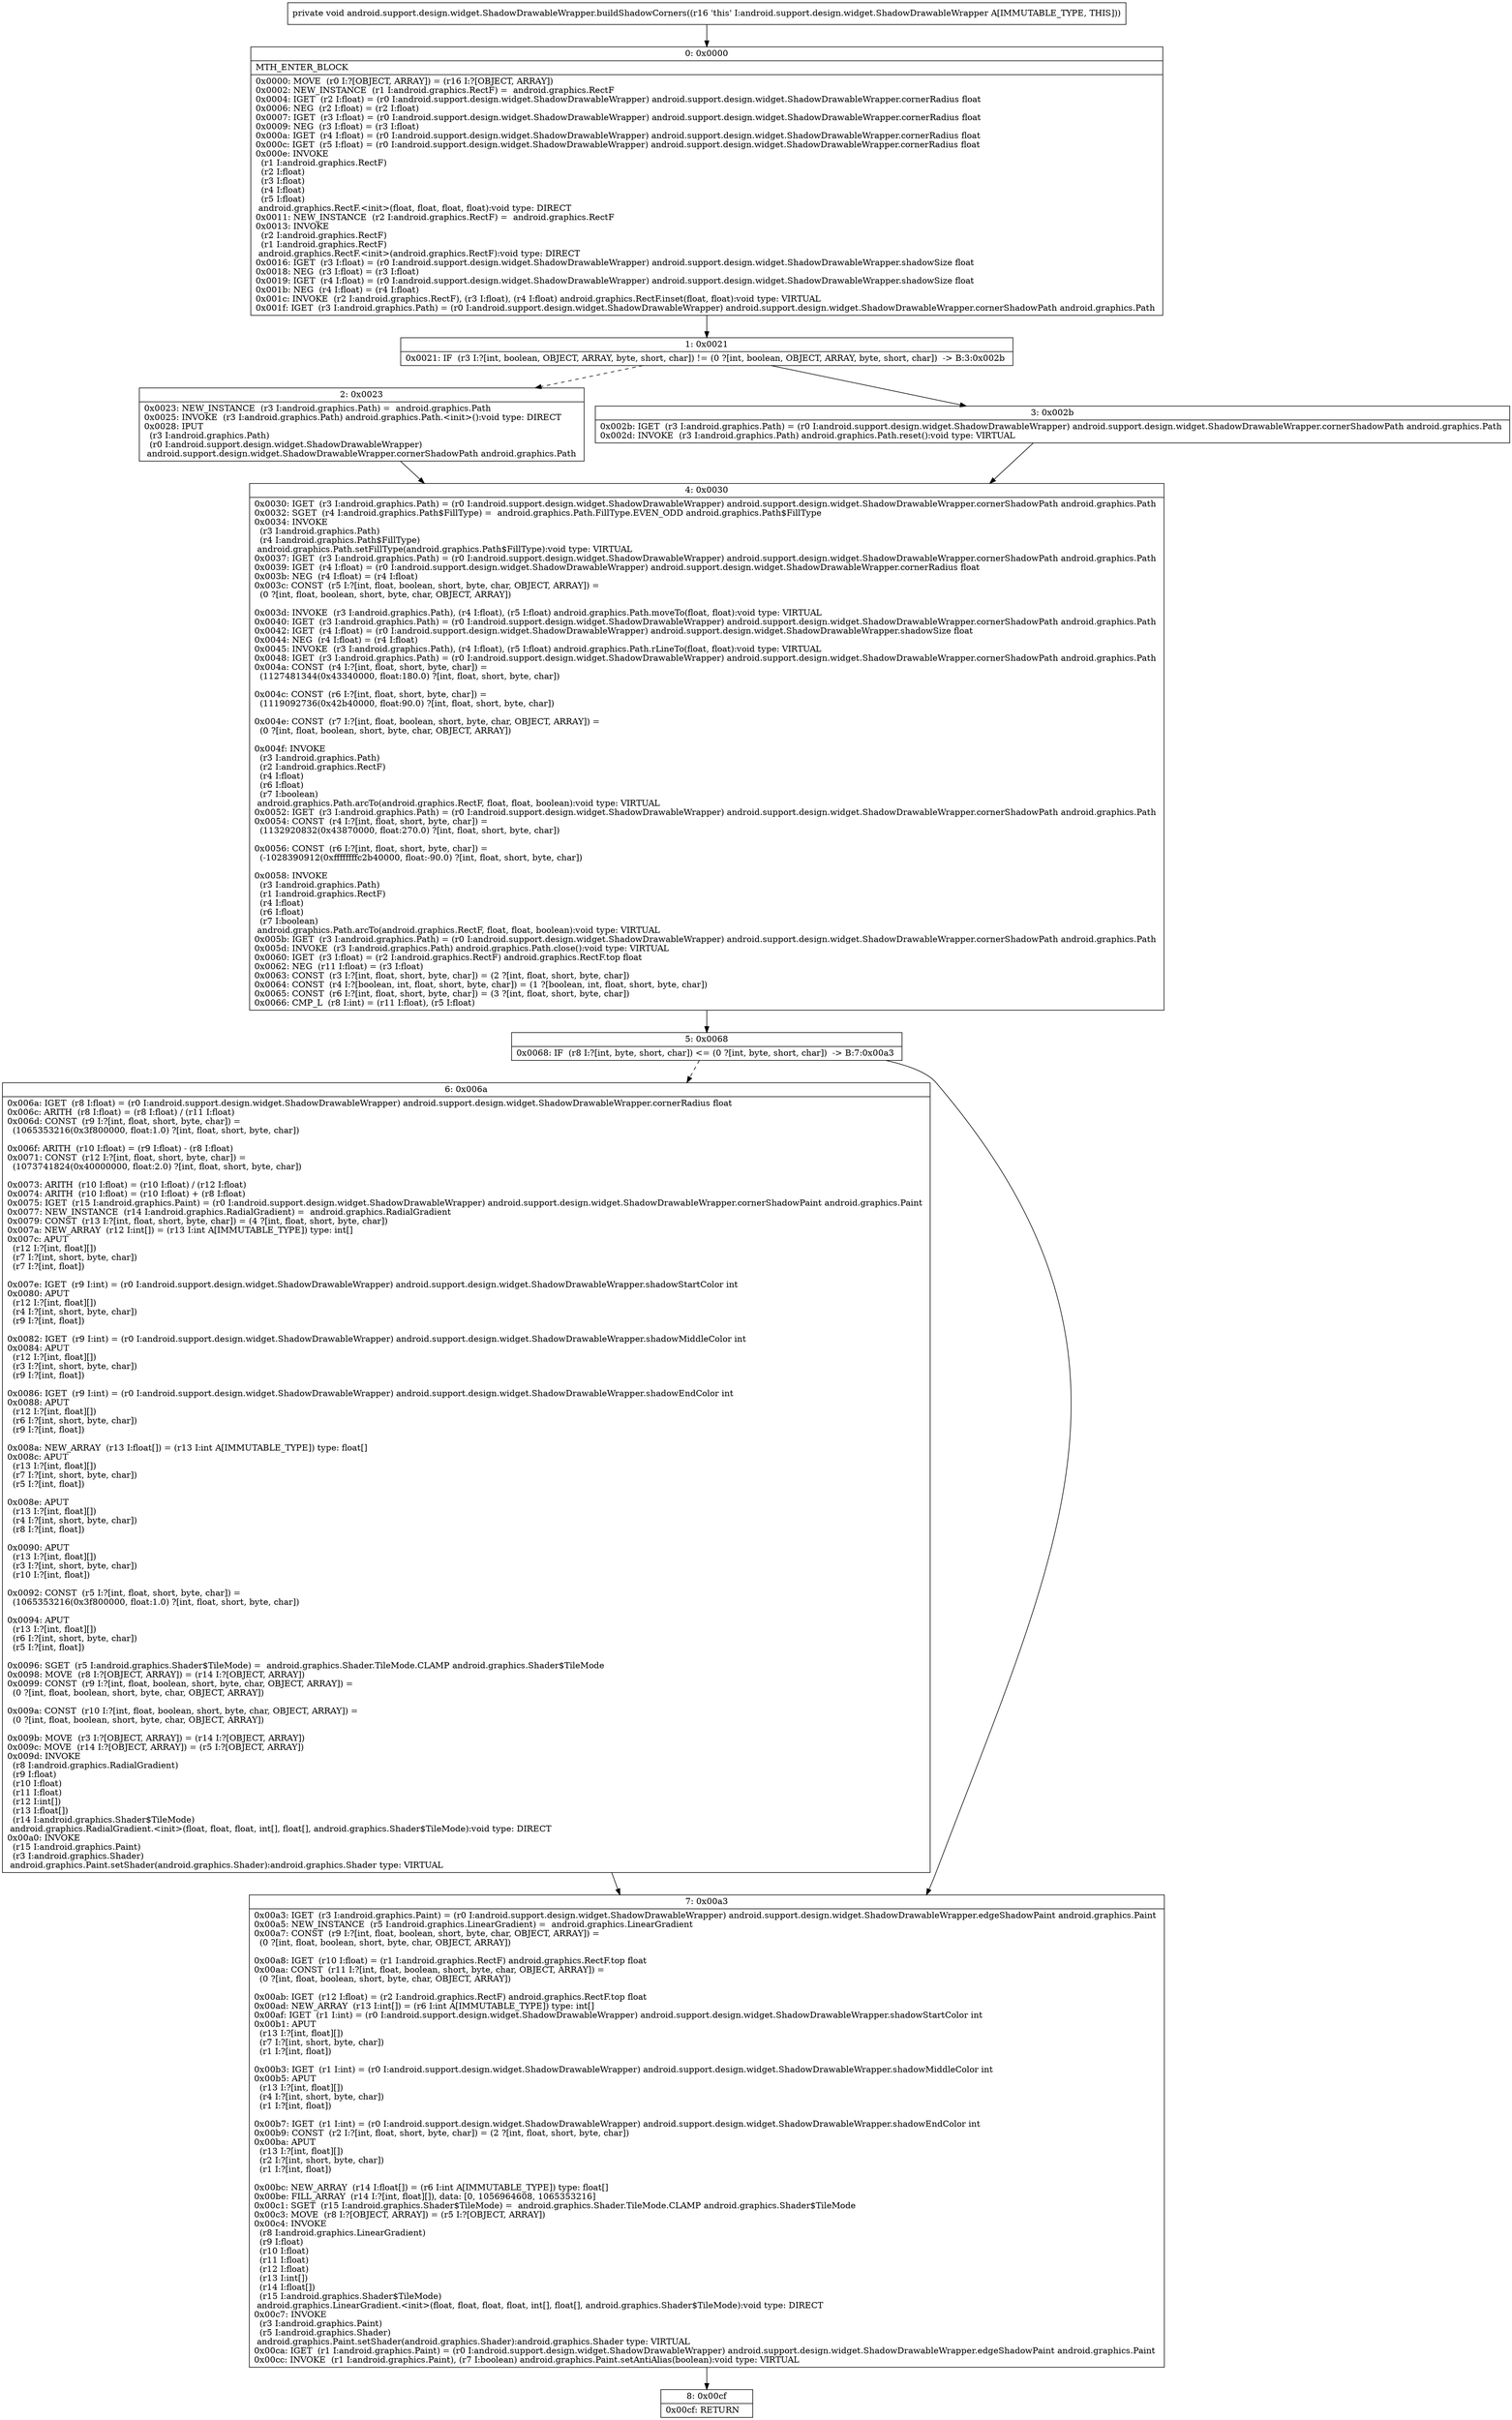 digraph "CFG forandroid.support.design.widget.ShadowDrawableWrapper.buildShadowCorners()V" {
Node_0 [shape=record,label="{0\:\ 0x0000|MTH_ENTER_BLOCK\l|0x0000: MOVE  (r0 I:?[OBJECT, ARRAY]) = (r16 I:?[OBJECT, ARRAY]) \l0x0002: NEW_INSTANCE  (r1 I:android.graphics.RectF) =  android.graphics.RectF \l0x0004: IGET  (r2 I:float) = (r0 I:android.support.design.widget.ShadowDrawableWrapper) android.support.design.widget.ShadowDrawableWrapper.cornerRadius float \l0x0006: NEG  (r2 I:float) = (r2 I:float) \l0x0007: IGET  (r3 I:float) = (r0 I:android.support.design.widget.ShadowDrawableWrapper) android.support.design.widget.ShadowDrawableWrapper.cornerRadius float \l0x0009: NEG  (r3 I:float) = (r3 I:float) \l0x000a: IGET  (r4 I:float) = (r0 I:android.support.design.widget.ShadowDrawableWrapper) android.support.design.widget.ShadowDrawableWrapper.cornerRadius float \l0x000c: IGET  (r5 I:float) = (r0 I:android.support.design.widget.ShadowDrawableWrapper) android.support.design.widget.ShadowDrawableWrapper.cornerRadius float \l0x000e: INVOKE  \l  (r1 I:android.graphics.RectF)\l  (r2 I:float)\l  (r3 I:float)\l  (r4 I:float)\l  (r5 I:float)\l android.graphics.RectF.\<init\>(float, float, float, float):void type: DIRECT \l0x0011: NEW_INSTANCE  (r2 I:android.graphics.RectF) =  android.graphics.RectF \l0x0013: INVOKE  \l  (r2 I:android.graphics.RectF)\l  (r1 I:android.graphics.RectF)\l android.graphics.RectF.\<init\>(android.graphics.RectF):void type: DIRECT \l0x0016: IGET  (r3 I:float) = (r0 I:android.support.design.widget.ShadowDrawableWrapper) android.support.design.widget.ShadowDrawableWrapper.shadowSize float \l0x0018: NEG  (r3 I:float) = (r3 I:float) \l0x0019: IGET  (r4 I:float) = (r0 I:android.support.design.widget.ShadowDrawableWrapper) android.support.design.widget.ShadowDrawableWrapper.shadowSize float \l0x001b: NEG  (r4 I:float) = (r4 I:float) \l0x001c: INVOKE  (r2 I:android.graphics.RectF), (r3 I:float), (r4 I:float) android.graphics.RectF.inset(float, float):void type: VIRTUAL \l0x001f: IGET  (r3 I:android.graphics.Path) = (r0 I:android.support.design.widget.ShadowDrawableWrapper) android.support.design.widget.ShadowDrawableWrapper.cornerShadowPath android.graphics.Path \l}"];
Node_1 [shape=record,label="{1\:\ 0x0021|0x0021: IF  (r3 I:?[int, boolean, OBJECT, ARRAY, byte, short, char]) != (0 ?[int, boolean, OBJECT, ARRAY, byte, short, char])  \-\> B:3:0x002b \l}"];
Node_2 [shape=record,label="{2\:\ 0x0023|0x0023: NEW_INSTANCE  (r3 I:android.graphics.Path) =  android.graphics.Path \l0x0025: INVOKE  (r3 I:android.graphics.Path) android.graphics.Path.\<init\>():void type: DIRECT \l0x0028: IPUT  \l  (r3 I:android.graphics.Path)\l  (r0 I:android.support.design.widget.ShadowDrawableWrapper)\l android.support.design.widget.ShadowDrawableWrapper.cornerShadowPath android.graphics.Path \l}"];
Node_3 [shape=record,label="{3\:\ 0x002b|0x002b: IGET  (r3 I:android.graphics.Path) = (r0 I:android.support.design.widget.ShadowDrawableWrapper) android.support.design.widget.ShadowDrawableWrapper.cornerShadowPath android.graphics.Path \l0x002d: INVOKE  (r3 I:android.graphics.Path) android.graphics.Path.reset():void type: VIRTUAL \l}"];
Node_4 [shape=record,label="{4\:\ 0x0030|0x0030: IGET  (r3 I:android.graphics.Path) = (r0 I:android.support.design.widget.ShadowDrawableWrapper) android.support.design.widget.ShadowDrawableWrapper.cornerShadowPath android.graphics.Path \l0x0032: SGET  (r4 I:android.graphics.Path$FillType) =  android.graphics.Path.FillType.EVEN_ODD android.graphics.Path$FillType \l0x0034: INVOKE  \l  (r3 I:android.graphics.Path)\l  (r4 I:android.graphics.Path$FillType)\l android.graphics.Path.setFillType(android.graphics.Path$FillType):void type: VIRTUAL \l0x0037: IGET  (r3 I:android.graphics.Path) = (r0 I:android.support.design.widget.ShadowDrawableWrapper) android.support.design.widget.ShadowDrawableWrapper.cornerShadowPath android.graphics.Path \l0x0039: IGET  (r4 I:float) = (r0 I:android.support.design.widget.ShadowDrawableWrapper) android.support.design.widget.ShadowDrawableWrapper.cornerRadius float \l0x003b: NEG  (r4 I:float) = (r4 I:float) \l0x003c: CONST  (r5 I:?[int, float, boolean, short, byte, char, OBJECT, ARRAY]) = \l  (0 ?[int, float, boolean, short, byte, char, OBJECT, ARRAY])\l \l0x003d: INVOKE  (r3 I:android.graphics.Path), (r4 I:float), (r5 I:float) android.graphics.Path.moveTo(float, float):void type: VIRTUAL \l0x0040: IGET  (r3 I:android.graphics.Path) = (r0 I:android.support.design.widget.ShadowDrawableWrapper) android.support.design.widget.ShadowDrawableWrapper.cornerShadowPath android.graphics.Path \l0x0042: IGET  (r4 I:float) = (r0 I:android.support.design.widget.ShadowDrawableWrapper) android.support.design.widget.ShadowDrawableWrapper.shadowSize float \l0x0044: NEG  (r4 I:float) = (r4 I:float) \l0x0045: INVOKE  (r3 I:android.graphics.Path), (r4 I:float), (r5 I:float) android.graphics.Path.rLineTo(float, float):void type: VIRTUAL \l0x0048: IGET  (r3 I:android.graphics.Path) = (r0 I:android.support.design.widget.ShadowDrawableWrapper) android.support.design.widget.ShadowDrawableWrapper.cornerShadowPath android.graphics.Path \l0x004a: CONST  (r4 I:?[int, float, short, byte, char]) = \l  (1127481344(0x43340000, float:180.0) ?[int, float, short, byte, char])\l \l0x004c: CONST  (r6 I:?[int, float, short, byte, char]) = \l  (1119092736(0x42b40000, float:90.0) ?[int, float, short, byte, char])\l \l0x004e: CONST  (r7 I:?[int, float, boolean, short, byte, char, OBJECT, ARRAY]) = \l  (0 ?[int, float, boolean, short, byte, char, OBJECT, ARRAY])\l \l0x004f: INVOKE  \l  (r3 I:android.graphics.Path)\l  (r2 I:android.graphics.RectF)\l  (r4 I:float)\l  (r6 I:float)\l  (r7 I:boolean)\l android.graphics.Path.arcTo(android.graphics.RectF, float, float, boolean):void type: VIRTUAL \l0x0052: IGET  (r3 I:android.graphics.Path) = (r0 I:android.support.design.widget.ShadowDrawableWrapper) android.support.design.widget.ShadowDrawableWrapper.cornerShadowPath android.graphics.Path \l0x0054: CONST  (r4 I:?[int, float, short, byte, char]) = \l  (1132920832(0x43870000, float:270.0) ?[int, float, short, byte, char])\l \l0x0056: CONST  (r6 I:?[int, float, short, byte, char]) = \l  (\-1028390912(0xffffffffc2b40000, float:\-90.0) ?[int, float, short, byte, char])\l \l0x0058: INVOKE  \l  (r3 I:android.graphics.Path)\l  (r1 I:android.graphics.RectF)\l  (r4 I:float)\l  (r6 I:float)\l  (r7 I:boolean)\l android.graphics.Path.arcTo(android.graphics.RectF, float, float, boolean):void type: VIRTUAL \l0x005b: IGET  (r3 I:android.graphics.Path) = (r0 I:android.support.design.widget.ShadowDrawableWrapper) android.support.design.widget.ShadowDrawableWrapper.cornerShadowPath android.graphics.Path \l0x005d: INVOKE  (r3 I:android.graphics.Path) android.graphics.Path.close():void type: VIRTUAL \l0x0060: IGET  (r3 I:float) = (r2 I:android.graphics.RectF) android.graphics.RectF.top float \l0x0062: NEG  (r11 I:float) = (r3 I:float) \l0x0063: CONST  (r3 I:?[int, float, short, byte, char]) = (2 ?[int, float, short, byte, char]) \l0x0064: CONST  (r4 I:?[boolean, int, float, short, byte, char]) = (1 ?[boolean, int, float, short, byte, char]) \l0x0065: CONST  (r6 I:?[int, float, short, byte, char]) = (3 ?[int, float, short, byte, char]) \l0x0066: CMP_L  (r8 I:int) = (r11 I:float), (r5 I:float) \l}"];
Node_5 [shape=record,label="{5\:\ 0x0068|0x0068: IF  (r8 I:?[int, byte, short, char]) \<= (0 ?[int, byte, short, char])  \-\> B:7:0x00a3 \l}"];
Node_6 [shape=record,label="{6\:\ 0x006a|0x006a: IGET  (r8 I:float) = (r0 I:android.support.design.widget.ShadowDrawableWrapper) android.support.design.widget.ShadowDrawableWrapper.cornerRadius float \l0x006c: ARITH  (r8 I:float) = (r8 I:float) \/ (r11 I:float) \l0x006d: CONST  (r9 I:?[int, float, short, byte, char]) = \l  (1065353216(0x3f800000, float:1.0) ?[int, float, short, byte, char])\l \l0x006f: ARITH  (r10 I:float) = (r9 I:float) \- (r8 I:float) \l0x0071: CONST  (r12 I:?[int, float, short, byte, char]) = \l  (1073741824(0x40000000, float:2.0) ?[int, float, short, byte, char])\l \l0x0073: ARITH  (r10 I:float) = (r10 I:float) \/ (r12 I:float) \l0x0074: ARITH  (r10 I:float) = (r10 I:float) + (r8 I:float) \l0x0075: IGET  (r15 I:android.graphics.Paint) = (r0 I:android.support.design.widget.ShadowDrawableWrapper) android.support.design.widget.ShadowDrawableWrapper.cornerShadowPaint android.graphics.Paint \l0x0077: NEW_INSTANCE  (r14 I:android.graphics.RadialGradient) =  android.graphics.RadialGradient \l0x0079: CONST  (r13 I:?[int, float, short, byte, char]) = (4 ?[int, float, short, byte, char]) \l0x007a: NEW_ARRAY  (r12 I:int[]) = (r13 I:int A[IMMUTABLE_TYPE]) type: int[] \l0x007c: APUT  \l  (r12 I:?[int, float][])\l  (r7 I:?[int, short, byte, char])\l  (r7 I:?[int, float])\l \l0x007e: IGET  (r9 I:int) = (r0 I:android.support.design.widget.ShadowDrawableWrapper) android.support.design.widget.ShadowDrawableWrapper.shadowStartColor int \l0x0080: APUT  \l  (r12 I:?[int, float][])\l  (r4 I:?[int, short, byte, char])\l  (r9 I:?[int, float])\l \l0x0082: IGET  (r9 I:int) = (r0 I:android.support.design.widget.ShadowDrawableWrapper) android.support.design.widget.ShadowDrawableWrapper.shadowMiddleColor int \l0x0084: APUT  \l  (r12 I:?[int, float][])\l  (r3 I:?[int, short, byte, char])\l  (r9 I:?[int, float])\l \l0x0086: IGET  (r9 I:int) = (r0 I:android.support.design.widget.ShadowDrawableWrapper) android.support.design.widget.ShadowDrawableWrapper.shadowEndColor int \l0x0088: APUT  \l  (r12 I:?[int, float][])\l  (r6 I:?[int, short, byte, char])\l  (r9 I:?[int, float])\l \l0x008a: NEW_ARRAY  (r13 I:float[]) = (r13 I:int A[IMMUTABLE_TYPE]) type: float[] \l0x008c: APUT  \l  (r13 I:?[int, float][])\l  (r7 I:?[int, short, byte, char])\l  (r5 I:?[int, float])\l \l0x008e: APUT  \l  (r13 I:?[int, float][])\l  (r4 I:?[int, short, byte, char])\l  (r8 I:?[int, float])\l \l0x0090: APUT  \l  (r13 I:?[int, float][])\l  (r3 I:?[int, short, byte, char])\l  (r10 I:?[int, float])\l \l0x0092: CONST  (r5 I:?[int, float, short, byte, char]) = \l  (1065353216(0x3f800000, float:1.0) ?[int, float, short, byte, char])\l \l0x0094: APUT  \l  (r13 I:?[int, float][])\l  (r6 I:?[int, short, byte, char])\l  (r5 I:?[int, float])\l \l0x0096: SGET  (r5 I:android.graphics.Shader$TileMode) =  android.graphics.Shader.TileMode.CLAMP android.graphics.Shader$TileMode \l0x0098: MOVE  (r8 I:?[OBJECT, ARRAY]) = (r14 I:?[OBJECT, ARRAY]) \l0x0099: CONST  (r9 I:?[int, float, boolean, short, byte, char, OBJECT, ARRAY]) = \l  (0 ?[int, float, boolean, short, byte, char, OBJECT, ARRAY])\l \l0x009a: CONST  (r10 I:?[int, float, boolean, short, byte, char, OBJECT, ARRAY]) = \l  (0 ?[int, float, boolean, short, byte, char, OBJECT, ARRAY])\l \l0x009b: MOVE  (r3 I:?[OBJECT, ARRAY]) = (r14 I:?[OBJECT, ARRAY]) \l0x009c: MOVE  (r14 I:?[OBJECT, ARRAY]) = (r5 I:?[OBJECT, ARRAY]) \l0x009d: INVOKE  \l  (r8 I:android.graphics.RadialGradient)\l  (r9 I:float)\l  (r10 I:float)\l  (r11 I:float)\l  (r12 I:int[])\l  (r13 I:float[])\l  (r14 I:android.graphics.Shader$TileMode)\l android.graphics.RadialGradient.\<init\>(float, float, float, int[], float[], android.graphics.Shader$TileMode):void type: DIRECT \l0x00a0: INVOKE  \l  (r15 I:android.graphics.Paint)\l  (r3 I:android.graphics.Shader)\l android.graphics.Paint.setShader(android.graphics.Shader):android.graphics.Shader type: VIRTUAL \l}"];
Node_7 [shape=record,label="{7\:\ 0x00a3|0x00a3: IGET  (r3 I:android.graphics.Paint) = (r0 I:android.support.design.widget.ShadowDrawableWrapper) android.support.design.widget.ShadowDrawableWrapper.edgeShadowPaint android.graphics.Paint \l0x00a5: NEW_INSTANCE  (r5 I:android.graphics.LinearGradient) =  android.graphics.LinearGradient \l0x00a7: CONST  (r9 I:?[int, float, boolean, short, byte, char, OBJECT, ARRAY]) = \l  (0 ?[int, float, boolean, short, byte, char, OBJECT, ARRAY])\l \l0x00a8: IGET  (r10 I:float) = (r1 I:android.graphics.RectF) android.graphics.RectF.top float \l0x00aa: CONST  (r11 I:?[int, float, boolean, short, byte, char, OBJECT, ARRAY]) = \l  (0 ?[int, float, boolean, short, byte, char, OBJECT, ARRAY])\l \l0x00ab: IGET  (r12 I:float) = (r2 I:android.graphics.RectF) android.graphics.RectF.top float \l0x00ad: NEW_ARRAY  (r13 I:int[]) = (r6 I:int A[IMMUTABLE_TYPE]) type: int[] \l0x00af: IGET  (r1 I:int) = (r0 I:android.support.design.widget.ShadowDrawableWrapper) android.support.design.widget.ShadowDrawableWrapper.shadowStartColor int \l0x00b1: APUT  \l  (r13 I:?[int, float][])\l  (r7 I:?[int, short, byte, char])\l  (r1 I:?[int, float])\l \l0x00b3: IGET  (r1 I:int) = (r0 I:android.support.design.widget.ShadowDrawableWrapper) android.support.design.widget.ShadowDrawableWrapper.shadowMiddleColor int \l0x00b5: APUT  \l  (r13 I:?[int, float][])\l  (r4 I:?[int, short, byte, char])\l  (r1 I:?[int, float])\l \l0x00b7: IGET  (r1 I:int) = (r0 I:android.support.design.widget.ShadowDrawableWrapper) android.support.design.widget.ShadowDrawableWrapper.shadowEndColor int \l0x00b9: CONST  (r2 I:?[int, float, short, byte, char]) = (2 ?[int, float, short, byte, char]) \l0x00ba: APUT  \l  (r13 I:?[int, float][])\l  (r2 I:?[int, short, byte, char])\l  (r1 I:?[int, float])\l \l0x00bc: NEW_ARRAY  (r14 I:float[]) = (r6 I:int A[IMMUTABLE_TYPE]) type: float[] \l0x00be: FILL_ARRAY  (r14 I:?[int, float][]), data: [0, 1056964608, 1065353216] \l0x00c1: SGET  (r15 I:android.graphics.Shader$TileMode) =  android.graphics.Shader.TileMode.CLAMP android.graphics.Shader$TileMode \l0x00c3: MOVE  (r8 I:?[OBJECT, ARRAY]) = (r5 I:?[OBJECT, ARRAY]) \l0x00c4: INVOKE  \l  (r8 I:android.graphics.LinearGradient)\l  (r9 I:float)\l  (r10 I:float)\l  (r11 I:float)\l  (r12 I:float)\l  (r13 I:int[])\l  (r14 I:float[])\l  (r15 I:android.graphics.Shader$TileMode)\l android.graphics.LinearGradient.\<init\>(float, float, float, float, int[], float[], android.graphics.Shader$TileMode):void type: DIRECT \l0x00c7: INVOKE  \l  (r3 I:android.graphics.Paint)\l  (r5 I:android.graphics.Shader)\l android.graphics.Paint.setShader(android.graphics.Shader):android.graphics.Shader type: VIRTUAL \l0x00ca: IGET  (r1 I:android.graphics.Paint) = (r0 I:android.support.design.widget.ShadowDrawableWrapper) android.support.design.widget.ShadowDrawableWrapper.edgeShadowPaint android.graphics.Paint \l0x00cc: INVOKE  (r1 I:android.graphics.Paint), (r7 I:boolean) android.graphics.Paint.setAntiAlias(boolean):void type: VIRTUAL \l}"];
Node_8 [shape=record,label="{8\:\ 0x00cf|0x00cf: RETURN   \l}"];
MethodNode[shape=record,label="{private void android.support.design.widget.ShadowDrawableWrapper.buildShadowCorners((r16 'this' I:android.support.design.widget.ShadowDrawableWrapper A[IMMUTABLE_TYPE, THIS])) }"];
MethodNode -> Node_0;
Node_0 -> Node_1;
Node_1 -> Node_2[style=dashed];
Node_1 -> Node_3;
Node_2 -> Node_4;
Node_3 -> Node_4;
Node_4 -> Node_5;
Node_5 -> Node_6[style=dashed];
Node_5 -> Node_7;
Node_6 -> Node_7;
Node_7 -> Node_8;
}

